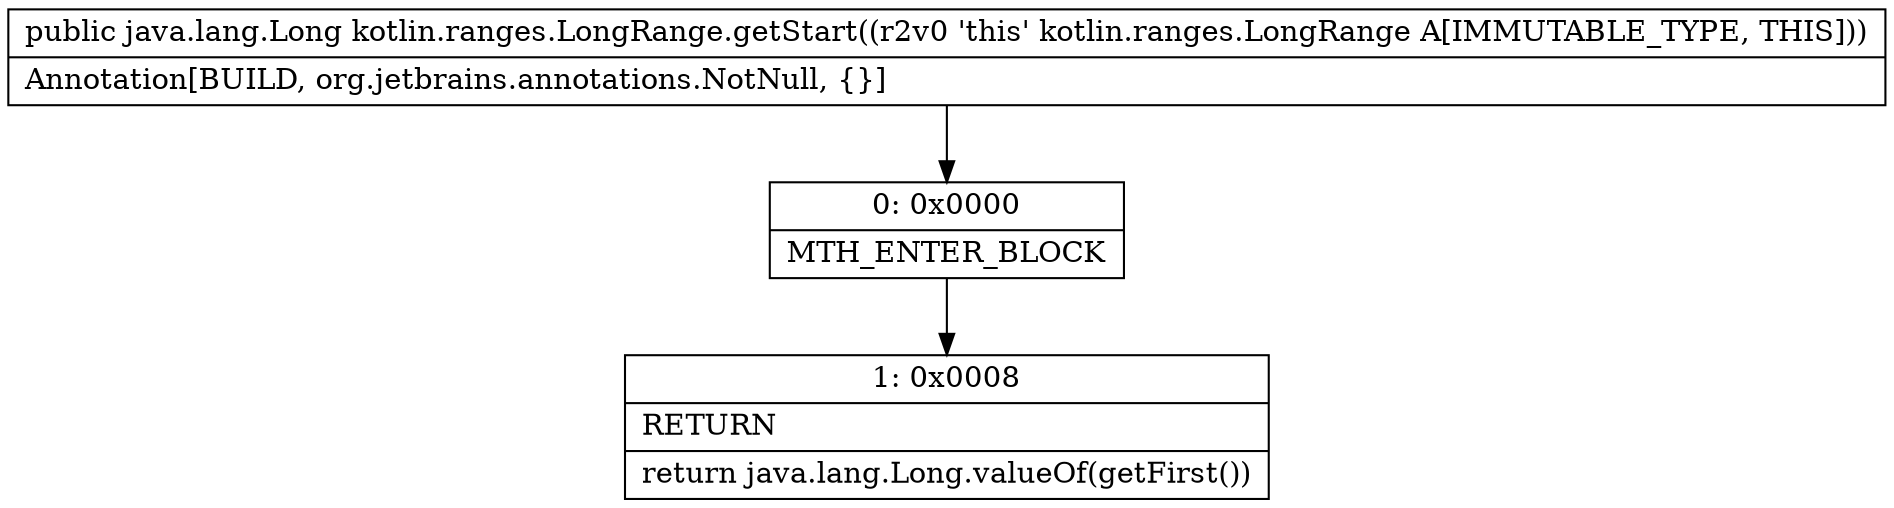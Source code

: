 digraph "CFG forkotlin.ranges.LongRange.getStart()Ljava\/lang\/Long;" {
Node_0 [shape=record,label="{0\:\ 0x0000|MTH_ENTER_BLOCK\l}"];
Node_1 [shape=record,label="{1\:\ 0x0008|RETURN\l|return java.lang.Long.valueOf(getFirst())\l}"];
MethodNode[shape=record,label="{public java.lang.Long kotlin.ranges.LongRange.getStart((r2v0 'this' kotlin.ranges.LongRange A[IMMUTABLE_TYPE, THIS]))  | Annotation[BUILD, org.jetbrains.annotations.NotNull, \{\}]\l}"];
MethodNode -> Node_0;
Node_0 -> Node_1;
}

